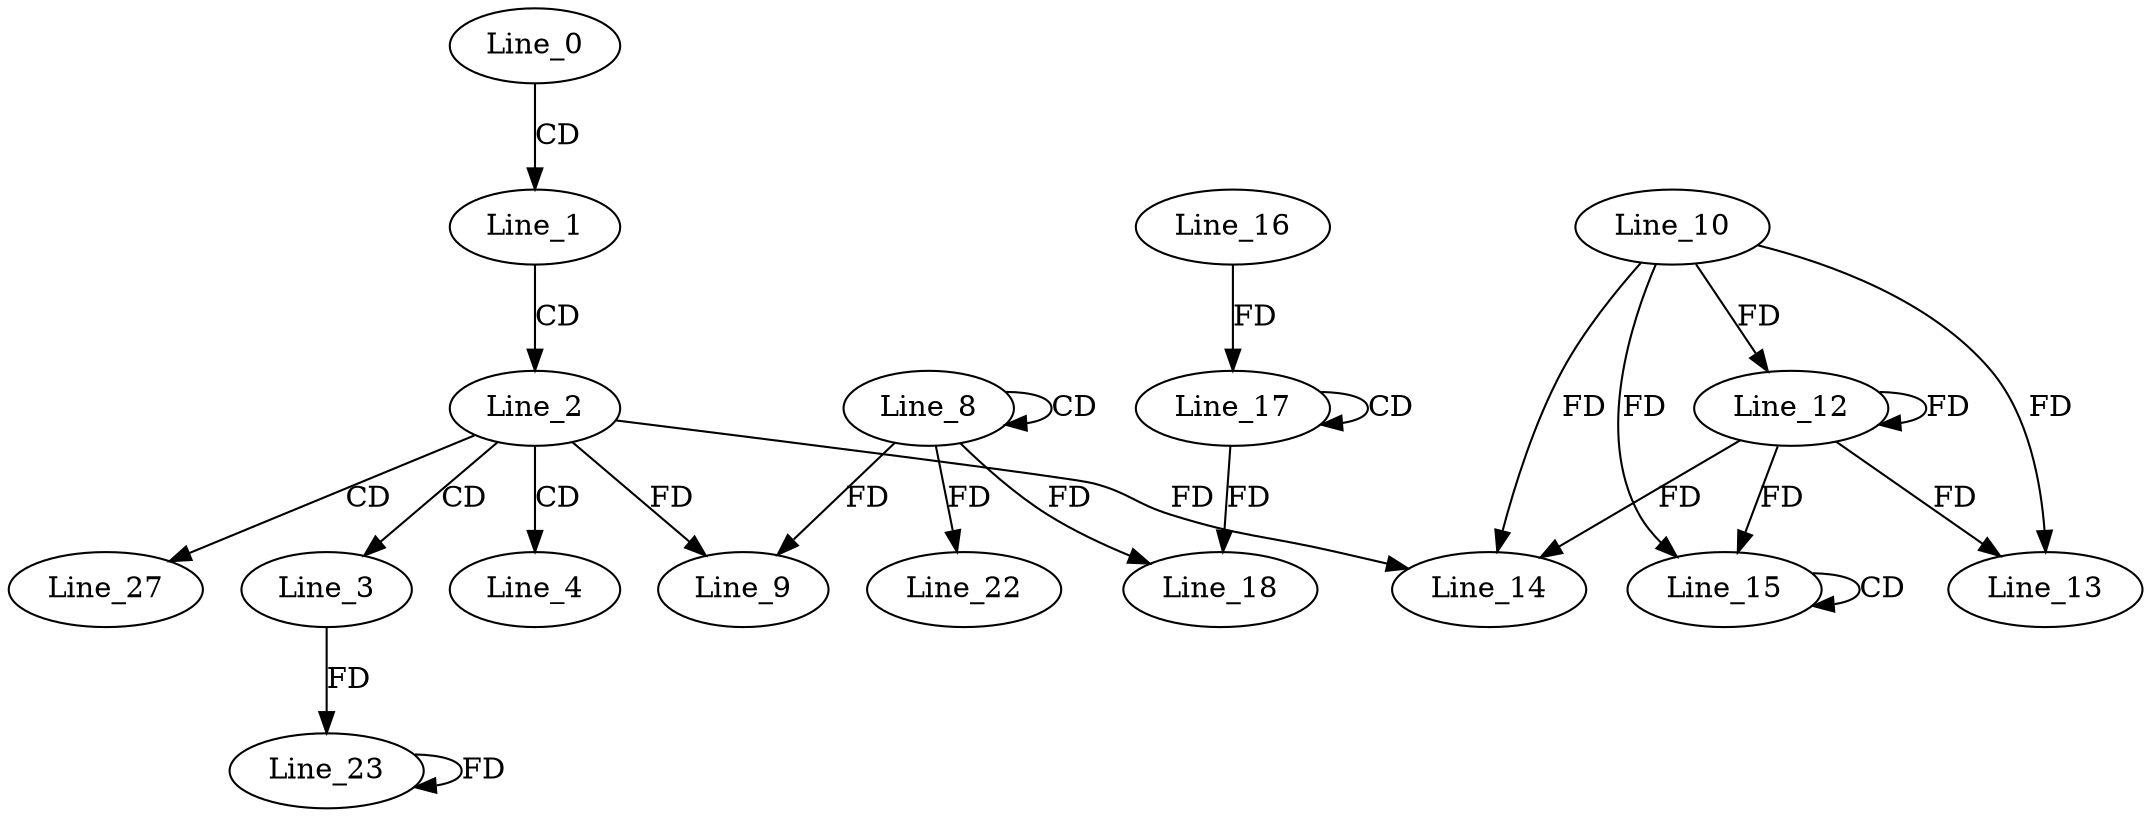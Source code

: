 digraph G {
  Line_0;
  Line_1;
  Line_2;
  Line_3;
  Line_4;
  Line_8;
  Line_8;
  Line_9;
  Line_9;
  Line_10;
  Line_12;
  Line_12;
  Line_13;
  Line_14;
  Line_14;
  Line_15;
  Line_15;
  Line_17;
  Line_17;
  Line_16;
  Line_18;
  Line_18;
  Line_22;
  Line_23;
  Line_27;
  Line_0 -> Line_1 [ label="CD" ];
  Line_1 -> Line_2 [ label="CD" ];
  Line_2 -> Line_3 [ label="CD" ];
  Line_2 -> Line_4 [ label="CD" ];
  Line_8 -> Line_8 [ label="CD" ];
  Line_8 -> Line_9 [ label="FD" ];
  Line_2 -> Line_9 [ label="FD" ];
  Line_10 -> Line_12 [ label="FD" ];
  Line_12 -> Line_12 [ label="FD" ];
  Line_10 -> Line_13 [ label="FD" ];
  Line_12 -> Line_13 [ label="FD" ];
  Line_10 -> Line_14 [ label="FD" ];
  Line_12 -> Line_14 [ label="FD" ];
  Line_2 -> Line_14 [ label="FD" ];
  Line_15 -> Line_15 [ label="CD" ];
  Line_10 -> Line_15 [ label="FD" ];
  Line_12 -> Line_15 [ label="FD" ];
  Line_17 -> Line_17 [ label="CD" ];
  Line_16 -> Line_17 [ label="FD" ];
  Line_8 -> Line_18 [ label="FD" ];
  Line_17 -> Line_18 [ label="FD" ];
  Line_8 -> Line_22 [ label="FD" ];
  Line_3 -> Line_23 [ label="FD" ];
  Line_23 -> Line_23 [ label="FD" ];
  Line_2 -> Line_27 [ label="CD" ];
}
